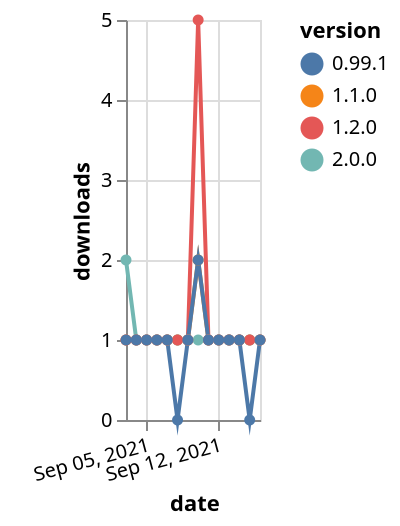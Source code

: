 {"$schema": "https://vega.github.io/schema/vega-lite/v5.json", "description": "A simple bar chart with embedded data.", "data": {"values": [{"date": "2021-09-03", "total": 179, "delta": 1, "version": "1.1.0"}, {"date": "2021-09-04", "total": 180, "delta": 1, "version": "1.1.0"}, {"date": "2021-09-05", "total": 181, "delta": 1, "version": "1.1.0"}, {"date": "2021-09-06", "total": 182, "delta": 1, "version": "1.1.0"}, {"date": "2021-09-07", "total": 183, "delta": 1, "version": "1.1.0"}, {"date": "2021-09-08", "total": 184, "delta": 1, "version": "1.1.0"}, {"date": "2021-09-09", "total": 185, "delta": 1, "version": "1.1.0"}, {"date": "2021-09-10", "total": 187, "delta": 2, "version": "1.1.0"}, {"date": "2021-09-11", "total": 188, "delta": 1, "version": "1.1.0"}, {"date": "2021-09-12", "total": 189, "delta": 1, "version": "1.1.0"}, {"date": "2021-09-13", "total": 190, "delta": 1, "version": "1.1.0"}, {"date": "2021-09-14", "total": 191, "delta": 1, "version": "1.1.0"}, {"date": "2021-09-15", "total": 192, "delta": 1, "version": "1.1.0"}, {"date": "2021-09-16", "total": 193, "delta": 1, "version": "1.1.0"}, {"date": "2021-09-03", "total": 114, "delta": 2, "version": "2.0.0"}, {"date": "2021-09-04", "total": 115, "delta": 1, "version": "2.0.0"}, {"date": "2021-09-05", "total": 116, "delta": 1, "version": "2.0.0"}, {"date": "2021-09-06", "total": 117, "delta": 1, "version": "2.0.0"}, {"date": "2021-09-07", "total": 118, "delta": 1, "version": "2.0.0"}, {"date": "2021-09-08", "total": 119, "delta": 1, "version": "2.0.0"}, {"date": "2021-09-09", "total": 120, "delta": 1, "version": "2.0.0"}, {"date": "2021-09-10", "total": 121, "delta": 1, "version": "2.0.0"}, {"date": "2021-09-11", "total": 122, "delta": 1, "version": "2.0.0"}, {"date": "2021-09-12", "total": 123, "delta": 1, "version": "2.0.0"}, {"date": "2021-09-13", "total": 124, "delta": 1, "version": "2.0.0"}, {"date": "2021-09-14", "total": 125, "delta": 1, "version": "2.0.0"}, {"date": "2021-09-15", "total": 126, "delta": 1, "version": "2.0.0"}, {"date": "2021-09-16", "total": 127, "delta": 1, "version": "2.0.0"}, {"date": "2021-09-03", "total": 286, "delta": 1, "version": "1.2.0"}, {"date": "2021-09-04", "total": 287, "delta": 1, "version": "1.2.0"}, {"date": "2021-09-05", "total": 288, "delta": 1, "version": "1.2.0"}, {"date": "2021-09-06", "total": 289, "delta": 1, "version": "1.2.0"}, {"date": "2021-09-07", "total": 290, "delta": 1, "version": "1.2.0"}, {"date": "2021-09-08", "total": 291, "delta": 1, "version": "1.2.0"}, {"date": "2021-09-09", "total": 292, "delta": 1, "version": "1.2.0"}, {"date": "2021-09-10", "total": 297, "delta": 5, "version": "1.2.0"}, {"date": "2021-09-11", "total": 298, "delta": 1, "version": "1.2.0"}, {"date": "2021-09-12", "total": 299, "delta": 1, "version": "1.2.0"}, {"date": "2021-09-13", "total": 300, "delta": 1, "version": "1.2.0"}, {"date": "2021-09-14", "total": 301, "delta": 1, "version": "1.2.0"}, {"date": "2021-09-15", "total": 302, "delta": 1, "version": "1.2.0"}, {"date": "2021-09-16", "total": 303, "delta": 1, "version": "1.2.0"}, {"date": "2021-09-03", "total": 215, "delta": 1, "version": "0.99.1"}, {"date": "2021-09-04", "total": 216, "delta": 1, "version": "0.99.1"}, {"date": "2021-09-05", "total": 217, "delta": 1, "version": "0.99.1"}, {"date": "2021-09-06", "total": 218, "delta": 1, "version": "0.99.1"}, {"date": "2021-09-07", "total": 219, "delta": 1, "version": "0.99.1"}, {"date": "2021-09-08", "total": 219, "delta": 0, "version": "0.99.1"}, {"date": "2021-09-09", "total": 220, "delta": 1, "version": "0.99.1"}, {"date": "2021-09-10", "total": 222, "delta": 2, "version": "0.99.1"}, {"date": "2021-09-11", "total": 223, "delta": 1, "version": "0.99.1"}, {"date": "2021-09-12", "total": 224, "delta": 1, "version": "0.99.1"}, {"date": "2021-09-13", "total": 225, "delta": 1, "version": "0.99.1"}, {"date": "2021-09-14", "total": 226, "delta": 1, "version": "0.99.1"}, {"date": "2021-09-15", "total": 226, "delta": 0, "version": "0.99.1"}, {"date": "2021-09-16", "total": 227, "delta": 1, "version": "0.99.1"}]}, "width": "container", "mark": {"type": "line", "point": {"filled": true}}, "encoding": {"x": {"field": "date", "type": "temporal", "timeUnit": "yearmonthdate", "title": "date", "axis": {"labelAngle": -15}}, "y": {"field": "delta", "type": "quantitative", "title": "downloads"}, "color": {"field": "version", "type": "nominal"}, "tooltip": {"field": "delta"}}}